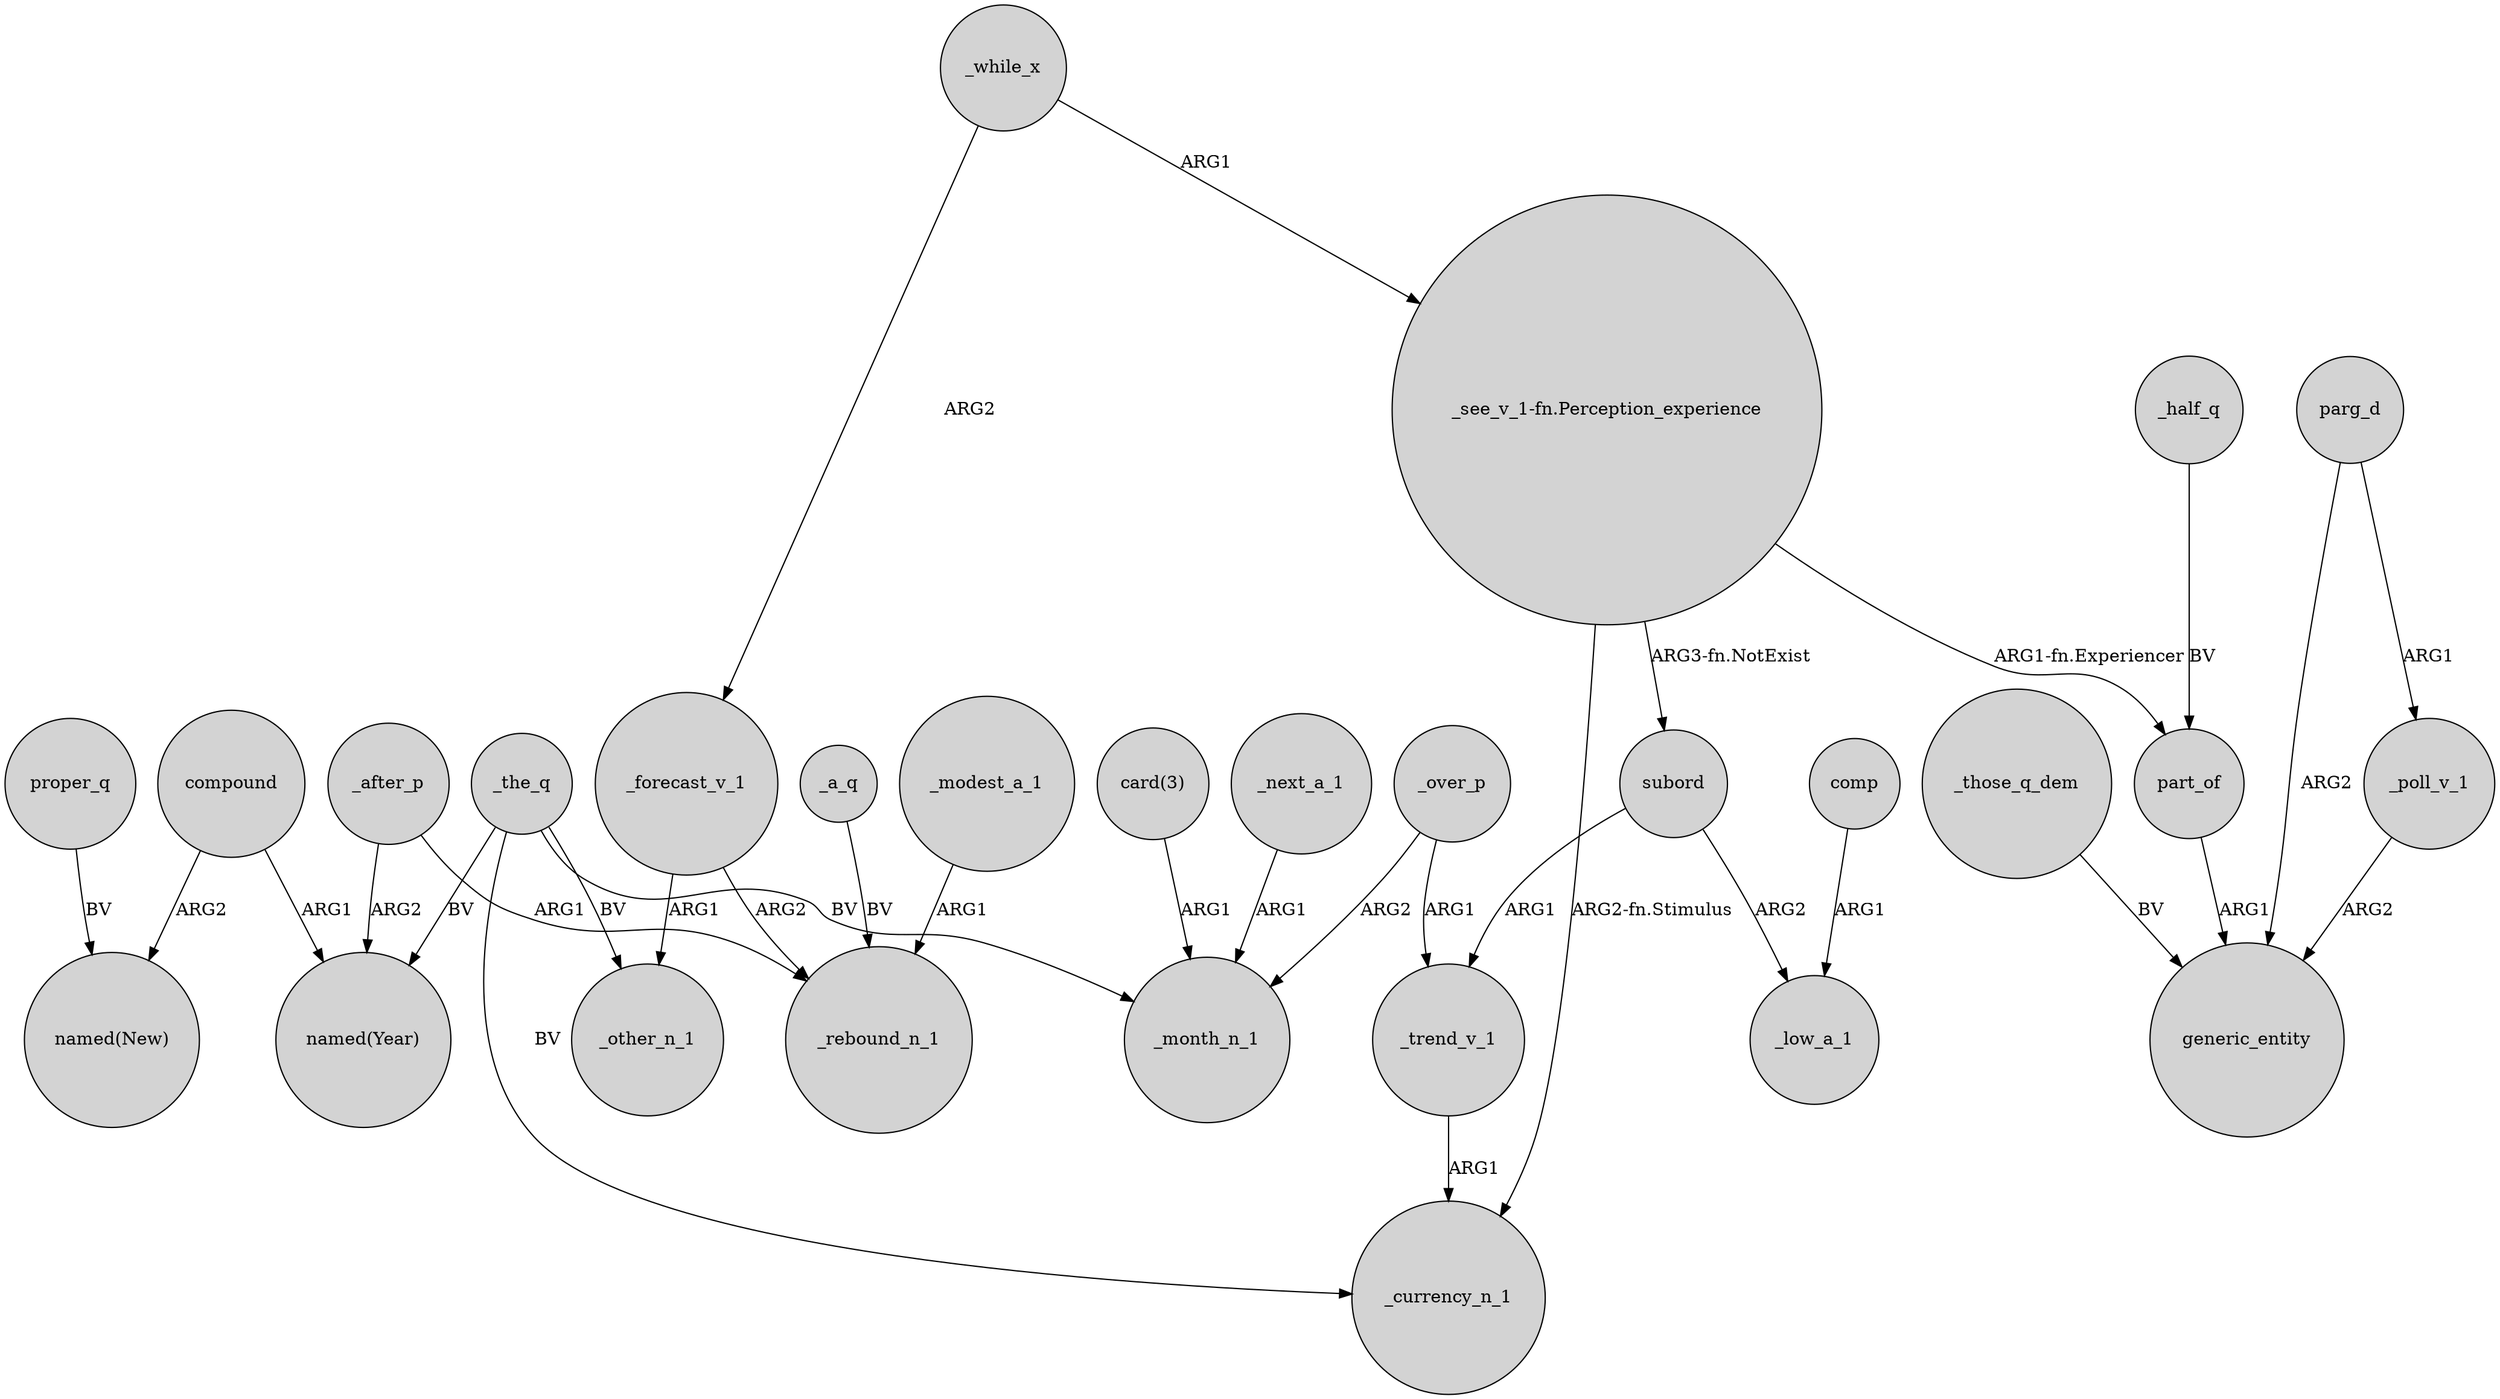 digraph {
	node [shape=circle style=filled]
	_over_p -> _trend_v_1 [label=ARG1]
	compound -> "named(Year)" [label=ARG1]
	parg_d -> _poll_v_1 [label=ARG1]
	compound -> "named(New)" [label=ARG2]
	subord -> _low_a_1 [label=ARG2]
	_after_p -> _rebound_n_1 [label=ARG1]
	proper_q -> "named(New)" [label=BV]
	parg_d -> generic_entity [label=ARG2]
	_the_q -> "named(Year)" [label=BV]
	_a_q -> _rebound_n_1 [label=BV]
	_after_p -> "named(Year)" [label=ARG2]
	_trend_v_1 -> _currency_n_1 [label=ARG1]
	_while_x -> _forecast_v_1 [label=ARG2]
	part_of -> generic_entity [label=ARG1]
	"_see_v_1-fn.Perception_experience" -> _currency_n_1 [label="ARG2-fn.Stimulus"]
	_over_p -> _month_n_1 [label=ARG2]
	_the_q -> _month_n_1 [label=BV]
	_the_q -> _other_n_1 [label=BV]
	subord -> _trend_v_1 [label=ARG1]
	_next_a_1 -> _month_n_1 [label=ARG1]
	_half_q -> part_of [label=BV]
	_poll_v_1 -> generic_entity [label=ARG2]
	"_see_v_1-fn.Perception_experience" -> subord [label="ARG3-fn.NotExist"]
	_forecast_v_1 -> _other_n_1 [label=ARG1]
	_the_q -> _currency_n_1 [label=BV]
	_modest_a_1 -> _rebound_n_1 [label=ARG1]
	_while_x -> "_see_v_1-fn.Perception_experience" [label=ARG1]
	"_see_v_1-fn.Perception_experience" -> part_of [label="ARG1-fn.Experiencer"]
	_forecast_v_1 -> _rebound_n_1 [label=ARG2]
	_those_q_dem -> generic_entity [label=BV]
	"card(3)" -> _month_n_1 [label=ARG1]
	comp -> _low_a_1 [label=ARG1]
}
